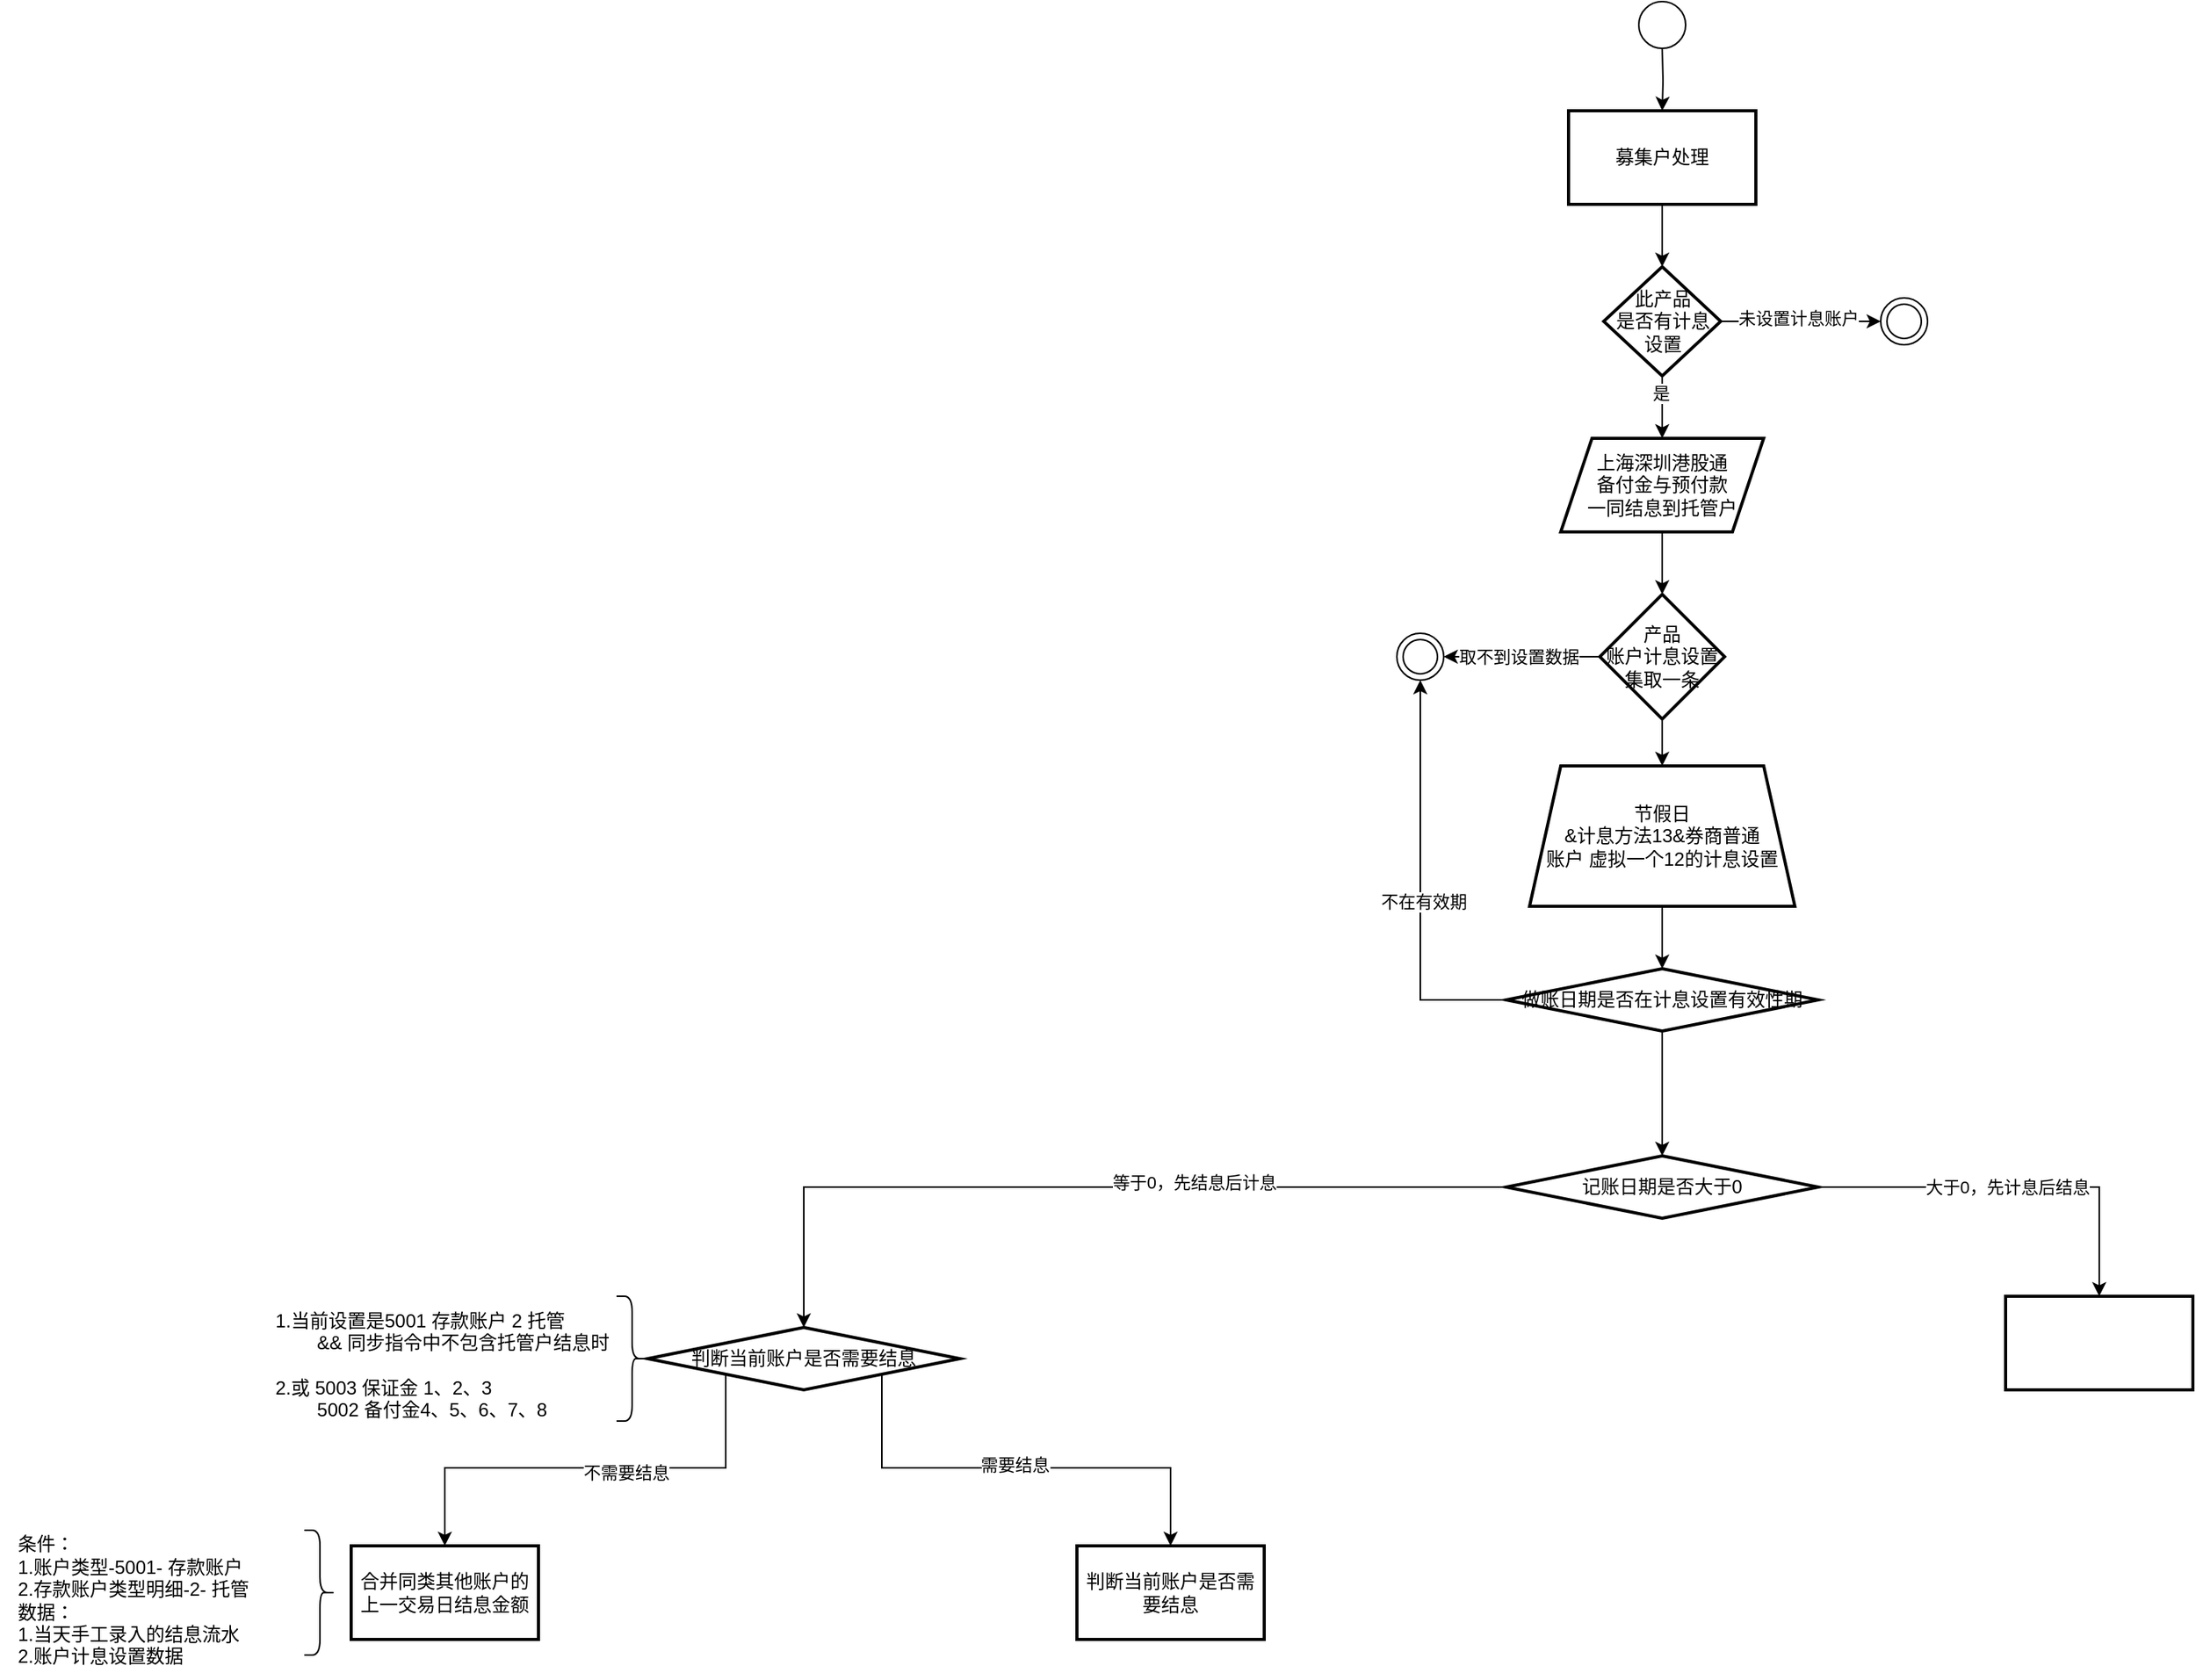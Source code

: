 <mxfile version="24.5.2" type="github">
  <diagram name="第 1 页" id="YKHXXlT_N5-KAXW08Aum">
    <mxGraphModel dx="3072" dy="863" grid="1" gridSize="10" guides="1" tooltips="1" connect="1" arrows="1" fold="1" page="1" pageScale="1" pageWidth="827" pageHeight="1169" math="0" shadow="0">
      <root>
        <mxCell id="0" />
        <mxCell id="1" parent="0" />
        <mxCell id="dFbrZ00dyLEqgvyohcg5-3" value="" style="edgeStyle=orthogonalEdgeStyle;rounded=0;orthogonalLoop=1;jettySize=auto;html=1;" parent="1" target="dFbrZ00dyLEqgvyohcg5-2" edge="1">
          <mxGeometry relative="1" as="geometry">
            <mxPoint x="180" y="400" as="sourcePoint" />
          </mxGeometry>
        </mxCell>
        <mxCell id="dFbrZ00dyLEqgvyohcg5-2" value="募集户处理" style="whiteSpace=wrap;html=1;strokeWidth=2;" parent="1" vertex="1">
          <mxGeometry x="120" y="440" width="120" height="60" as="geometry" />
        </mxCell>
        <mxCell id="dFbrZ00dyLEqgvyohcg5-19" value="" style="edgeStyle=orthogonalEdgeStyle;rounded=0;orthogonalLoop=1;jettySize=auto;html=1;" parent="1" source="dFbrZ00dyLEqgvyohcg5-8" target="dFbrZ00dyLEqgvyohcg5-18" edge="1">
          <mxGeometry relative="1" as="geometry" />
        </mxCell>
        <mxCell id="dFbrZ00dyLEqgvyohcg5-8" value="上海深圳港股通&lt;div&gt;备付金与预付款&lt;div&gt;一同结息到托管户&lt;/div&gt;&lt;/div&gt;" style="shape=parallelogram;perimeter=parallelogramPerimeter;whiteSpace=wrap;html=1;fixedSize=1;strokeWidth=2;" parent="1" vertex="1">
          <mxGeometry x="115" y="650" width="130" height="60" as="geometry" />
        </mxCell>
        <mxCell id="dFbrZ00dyLEqgvyohcg5-15" style="edgeStyle=orthogonalEdgeStyle;rounded=0;orthogonalLoop=1;jettySize=auto;html=1;exitX=0.5;exitY=1;exitDx=0;exitDy=0;exitPerimeter=0;entryX=0.5;entryY=0;entryDx=0;entryDy=0;" parent="1" source="dFbrZ00dyLEqgvyohcg5-11" target="dFbrZ00dyLEqgvyohcg5-8" edge="1">
          <mxGeometry relative="1" as="geometry" />
        </mxCell>
        <mxCell id="dFbrZ00dyLEqgvyohcg5-23" value="是" style="edgeLabel;html=1;align=center;verticalAlign=middle;resizable=0;points=[];" parent="dFbrZ00dyLEqgvyohcg5-15" vertex="1" connectable="0">
          <mxGeometry x="-0.45" y="-1" relative="1" as="geometry">
            <mxPoint as="offset" />
          </mxGeometry>
        </mxCell>
        <mxCell id="dFbrZ00dyLEqgvyohcg5-25" value="" style="edgeStyle=orthogonalEdgeStyle;rounded=0;orthogonalLoop=1;jettySize=auto;html=1;entryX=0;entryY=0.5;entryDx=0;entryDy=0;" parent="1" source="dFbrZ00dyLEqgvyohcg5-11" target="dFbrZ00dyLEqgvyohcg5-28" edge="1">
          <mxGeometry relative="1" as="geometry">
            <mxPoint x="335" y="575" as="targetPoint" />
          </mxGeometry>
        </mxCell>
        <mxCell id="dFbrZ00dyLEqgvyohcg5-29" value="未设置计息账户" style="edgeLabel;html=1;align=center;verticalAlign=middle;resizable=0;points=[];" parent="dFbrZ00dyLEqgvyohcg5-25" vertex="1" connectable="0">
          <mxGeometry x="-0.054" y="2" relative="1" as="geometry">
            <mxPoint x="1" as="offset" />
          </mxGeometry>
        </mxCell>
        <mxCell id="dFbrZ00dyLEqgvyohcg5-11" value="此产品&lt;div&gt;是否有计息&lt;div&gt;设置&lt;/div&gt;&lt;/div&gt;" style="strokeWidth=2;html=1;shape=mxgraph.flowchart.decision;whiteSpace=wrap;" parent="1" vertex="1">
          <mxGeometry x="142.5" y="540" width="75" height="70" as="geometry" />
        </mxCell>
        <mxCell id="dFbrZ00dyLEqgvyohcg5-12" style="edgeStyle=orthogonalEdgeStyle;rounded=0;orthogonalLoop=1;jettySize=auto;html=1;exitX=0.5;exitY=1;exitDx=0;exitDy=0;entryX=0.5;entryY=0;entryDx=0;entryDy=0;entryPerimeter=0;" parent="1" source="dFbrZ00dyLEqgvyohcg5-2" target="dFbrZ00dyLEqgvyohcg5-11" edge="1">
          <mxGeometry relative="1" as="geometry" />
        </mxCell>
        <mxCell id="dFbrZ00dyLEqgvyohcg5-21" value="" style="edgeStyle=orthogonalEdgeStyle;rounded=0;orthogonalLoop=1;jettySize=auto;html=1;entryX=1;entryY=0.5;entryDx=0;entryDy=0;" parent="1" source="dFbrZ00dyLEqgvyohcg5-18" target="dFbrZ00dyLEqgvyohcg5-30" edge="1">
          <mxGeometry relative="1" as="geometry">
            <mxPoint x="20" y="790" as="targetPoint" />
          </mxGeometry>
        </mxCell>
        <mxCell id="dFbrZ00dyLEqgvyohcg5-22" value="取不到设置数据" style="edgeLabel;html=1;align=center;verticalAlign=middle;resizable=0;points=[];" parent="dFbrZ00dyLEqgvyohcg5-21" vertex="1" connectable="0">
          <mxGeometry x="0.05" relative="1" as="geometry">
            <mxPoint as="offset" />
          </mxGeometry>
        </mxCell>
        <mxCell id="dFbrZ00dyLEqgvyohcg5-34" value="" style="edgeStyle=orthogonalEdgeStyle;rounded=0;orthogonalLoop=1;jettySize=auto;html=1;" parent="1" source="dFbrZ00dyLEqgvyohcg5-18" target="dFbrZ00dyLEqgvyohcg5-33" edge="1">
          <mxGeometry relative="1" as="geometry" />
        </mxCell>
        <mxCell id="dFbrZ00dyLEqgvyohcg5-18" value="&lt;div&gt;产品&lt;/div&gt;账户计息设置集取一条" style="rhombus;whiteSpace=wrap;html=1;strokeWidth=2;" parent="1" vertex="1">
          <mxGeometry x="140" y="750" width="80" height="80" as="geometry" />
        </mxCell>
        <mxCell id="dFbrZ00dyLEqgvyohcg5-27" value="" style="ellipse;whiteSpace=wrap;html=1;aspect=fixed;" parent="1" vertex="1">
          <mxGeometry x="165" y="370" width="30" height="30" as="geometry" />
        </mxCell>
        <mxCell id="dFbrZ00dyLEqgvyohcg5-28" value="" style="ellipse;shape=doubleEllipse;whiteSpace=wrap;html=1;aspect=fixed;" parent="1" vertex="1">
          <mxGeometry x="320" y="560" width="30" height="30" as="geometry" />
        </mxCell>
        <mxCell id="dFbrZ00dyLEqgvyohcg5-30" value="" style="ellipse;shape=doubleEllipse;whiteSpace=wrap;html=1;aspect=fixed;" parent="1" vertex="1">
          <mxGeometry x="10" y="775" width="30" height="30" as="geometry" />
        </mxCell>
        <mxCell id="dFbrZ00dyLEqgvyohcg5-36" value="" style="edgeStyle=orthogonalEdgeStyle;rounded=0;orthogonalLoop=1;jettySize=auto;html=1;" parent="1" source="dFbrZ00dyLEqgvyohcg5-33" target="dFbrZ00dyLEqgvyohcg5-35" edge="1">
          <mxGeometry relative="1" as="geometry" />
        </mxCell>
        <mxCell id="dFbrZ00dyLEqgvyohcg5-33" value="节假日&lt;div&gt;&amp;amp;计息方法13&amp;amp;券商普通&lt;div&gt;账户 虚拟一个12的计息设置&lt;/div&gt;&lt;/div&gt;" style="shape=trapezoid;perimeter=trapezoidPerimeter;whiteSpace=wrap;html=1;fixedSize=1;strokeWidth=2;" parent="1" vertex="1">
          <mxGeometry x="95" y="860" width="170" height="90" as="geometry" />
        </mxCell>
        <mxCell id="dFbrZ00dyLEqgvyohcg5-37" style="edgeStyle=orthogonalEdgeStyle;rounded=0;orthogonalLoop=1;jettySize=auto;html=1;exitX=0;exitY=0.5;exitDx=0;exitDy=0;entryX=0.5;entryY=1;entryDx=0;entryDy=0;" parent="1" source="dFbrZ00dyLEqgvyohcg5-35" target="dFbrZ00dyLEqgvyohcg5-30" edge="1">
          <mxGeometry relative="1" as="geometry" />
        </mxCell>
        <mxCell id="dFbrZ00dyLEqgvyohcg5-38" value="不在有效期" style="edgeLabel;html=1;align=center;verticalAlign=middle;resizable=0;points=[];" parent="dFbrZ00dyLEqgvyohcg5-37" vertex="1" connectable="0">
          <mxGeometry x="-0.092" y="-2" relative="1" as="geometry">
            <mxPoint as="offset" />
          </mxGeometry>
        </mxCell>
        <mxCell id="dFbrZ00dyLEqgvyohcg5-44" value="" style="edgeStyle=orthogonalEdgeStyle;rounded=0;orthogonalLoop=1;jettySize=auto;html=1;" parent="1" source="dFbrZ00dyLEqgvyohcg5-35" target="dFbrZ00dyLEqgvyohcg5-43" edge="1">
          <mxGeometry relative="1" as="geometry" />
        </mxCell>
        <mxCell id="dFbrZ00dyLEqgvyohcg5-35" value="做账日期是否在计息设置有效性期" style="rhombus;whiteSpace=wrap;html=1;strokeWidth=2;" parent="1" vertex="1">
          <mxGeometry x="80" y="990" width="200" height="40" as="geometry" />
        </mxCell>
        <mxCell id="dFbrZ00dyLEqgvyohcg5-46" value="" style="edgeStyle=orthogonalEdgeStyle;rounded=0;orthogonalLoop=1;jettySize=auto;html=1;entryX=0.5;entryY=0;entryDx=0;entryDy=0;" parent="1" source="dFbrZ00dyLEqgvyohcg5-43" target="epx687CUHxSDBbEXInvg-7" edge="1">
          <mxGeometry relative="1" as="geometry">
            <mxPoint x="-100" y="1160" as="targetPoint" />
          </mxGeometry>
        </mxCell>
        <mxCell id="dFbrZ00dyLEqgvyohcg5-47" value="等于0，先结息后计息" style="edgeLabel;html=1;align=center;verticalAlign=middle;resizable=0;points=[];" parent="dFbrZ00dyLEqgvyohcg5-46" vertex="1" connectable="0">
          <mxGeometry x="-0.257" y="-3" relative="1" as="geometry">
            <mxPoint as="offset" />
          </mxGeometry>
        </mxCell>
        <mxCell id="dFbrZ00dyLEqgvyohcg5-50" value="" style="edgeStyle=orthogonalEdgeStyle;rounded=0;orthogonalLoop=1;jettySize=auto;html=1;" parent="1" source="dFbrZ00dyLEqgvyohcg5-43" target="dFbrZ00dyLEqgvyohcg5-49" edge="1">
          <mxGeometry relative="1" as="geometry" />
        </mxCell>
        <mxCell id="dFbrZ00dyLEqgvyohcg5-51" value="大于0，先计息后结息" style="edgeLabel;html=1;align=center;verticalAlign=middle;resizable=0;points=[];" parent="dFbrZ00dyLEqgvyohcg5-50" vertex="1" connectable="0">
          <mxGeometry x="-0.033" relative="1" as="geometry">
            <mxPoint as="offset" />
          </mxGeometry>
        </mxCell>
        <mxCell id="dFbrZ00dyLEqgvyohcg5-43" value="记账日期是否大于0" style="rhombus;whiteSpace=wrap;html=1;strokeWidth=2;" parent="1" vertex="1">
          <mxGeometry x="80" y="1110" width="200" height="40" as="geometry" />
        </mxCell>
        <mxCell id="dFbrZ00dyLEqgvyohcg5-45" value="合并同类其他账户的上一交易日结息金额" style="whiteSpace=wrap;html=1;strokeWidth=2;" parent="1" vertex="1">
          <mxGeometry x="-660" y="1360" width="120" height="60" as="geometry" />
        </mxCell>
        <mxCell id="dFbrZ00dyLEqgvyohcg5-49" value="" style="rounded=1;whiteSpace=wrap;html=1;strokeWidth=2;arcSize=0;" parent="1" vertex="1">
          <mxGeometry x="400" y="1200" width="120" height="60" as="geometry" />
        </mxCell>
        <mxCell id="epx687CUHxSDBbEXInvg-14" style="edgeStyle=orthogonalEdgeStyle;rounded=0;orthogonalLoop=1;jettySize=auto;html=1;exitX=0;exitY=1;exitDx=0;exitDy=0;entryX=0.5;entryY=0;entryDx=0;entryDy=0;" edge="1" parent="1" source="epx687CUHxSDBbEXInvg-7" target="dFbrZ00dyLEqgvyohcg5-45">
          <mxGeometry relative="1" as="geometry">
            <mxPoint x="-410" y="1390" as="targetPoint" />
            <Array as="points">
              <mxPoint x="-420" y="1310" />
              <mxPoint x="-600" y="1310" />
            </Array>
          </mxGeometry>
        </mxCell>
        <mxCell id="epx687CUHxSDBbEXInvg-15" value="不需要结息" style="edgeLabel;html=1;align=center;verticalAlign=middle;resizable=0;points=[];" vertex="1" connectable="0" parent="epx687CUHxSDBbEXInvg-14">
          <mxGeometry x="-0.145" y="3" relative="1" as="geometry">
            <mxPoint as="offset" />
          </mxGeometry>
        </mxCell>
        <mxCell id="epx687CUHxSDBbEXInvg-16" style="edgeStyle=orthogonalEdgeStyle;rounded=0;orthogonalLoop=1;jettySize=auto;html=1;exitX=1;exitY=1;exitDx=0;exitDy=0;entryX=0.5;entryY=0;entryDx=0;entryDy=0;" edge="1" parent="1" source="epx687CUHxSDBbEXInvg-7" target="epx687CUHxSDBbEXInvg-17">
          <mxGeometry relative="1" as="geometry">
            <mxPoint x="-150" y="1320" as="targetPoint" />
            <Array as="points">
              <mxPoint x="-320" y="1310" />
              <mxPoint x="-135" y="1310" />
            </Array>
          </mxGeometry>
        </mxCell>
        <mxCell id="epx687CUHxSDBbEXInvg-18" value="需要结息" style="edgeLabel;html=1;align=center;verticalAlign=middle;resizable=0;points=[];" vertex="1" connectable="0" parent="epx687CUHxSDBbEXInvg-16">
          <mxGeometry x="-0.017" y="2" relative="1" as="geometry">
            <mxPoint as="offset" />
          </mxGeometry>
        </mxCell>
        <mxCell id="epx687CUHxSDBbEXInvg-7" value="判断当前账户是否需要结息" style="rhombus;whiteSpace=wrap;html=1;strokeWidth=2;" vertex="1" parent="1">
          <mxGeometry x="-470" y="1220" width="200" height="40" as="geometry" />
        </mxCell>
        <mxCell id="epx687CUHxSDBbEXInvg-11" value="" style="shape=curlyBracket;whiteSpace=wrap;html=1;rounded=1;flipH=1;labelPosition=right;verticalLabelPosition=middle;align=left;verticalAlign=middle;" vertex="1" parent="1">
          <mxGeometry x="-490" y="1200" width="20" height="80" as="geometry" />
        </mxCell>
        <mxCell id="epx687CUHxSDBbEXInvg-12" value="&lt;div style=&quot;text-align: left;&quot;&gt;1.当前设置是5001 存款账户 2 托管&lt;/div&gt;&lt;div style=&quot;text-align: left;&quot;&gt;&amp;nbsp;&lt;span style=&quot;white-space: pre;&quot;&gt;&#x9;&lt;/span&gt;&amp;amp;&amp;amp; 同步指令中不包含托管户结息时&lt;/div&gt;&lt;div style=&quot;text-align: left;&quot;&gt;&lt;br&gt;&lt;/div&gt;&lt;div style=&quot;text-align: left;&quot;&gt;2.或 5003 保证金 1、2、3&amp;nbsp;&amp;nbsp;&lt;/div&gt;&lt;div style=&quot;text-align: left;&quot;&gt;&lt;span style=&quot;white-space: pre;&quot;&gt;&#x9;&lt;/span&gt;5002 备付金4、5、6、7、8&lt;/div&gt;" style="text;html=1;align=center;verticalAlign=middle;resizable=0;points=[];autosize=1;strokeColor=none;fillColor=none;" vertex="1" parent="1">
          <mxGeometry x="-722" y="1199" width="240" height="90" as="geometry" />
        </mxCell>
        <mxCell id="epx687CUHxSDBbEXInvg-17" value="判断当前账户是否需要结息" style="whiteSpace=wrap;html=1;strokeWidth=2;" vertex="1" parent="1">
          <mxGeometry x="-195" y="1360" width="120" height="60" as="geometry" />
        </mxCell>
        <mxCell id="epx687CUHxSDBbEXInvg-20" value="&lt;div style=&quot;text-align: left;&quot;&gt;条件：&lt;br&gt;&lt;/div&gt;&lt;div style=&quot;text-align: left;&quot;&gt;1.账户类型-5001- 存款账户&lt;/div&gt;&lt;div style=&quot;text-align: left;&quot;&gt;2.&lt;span style=&quot;background-color: initial; text-align: center;&quot;&gt;存款账户类型明细-2- 托管&lt;/span&gt;&lt;br&gt;&lt;/div&gt;&lt;div style=&quot;text-align: left;&quot;&gt;&lt;span style=&quot;background-color: initial; text-align: center;&quot;&gt;数据：&lt;/span&gt;&lt;/div&gt;&lt;div style=&quot;text-align: left;&quot;&gt;&lt;span style=&quot;background-color: initial; text-align: center;&quot;&gt;1.当天手工录入的结息流水&lt;/span&gt;&lt;/div&gt;&lt;div style=&quot;text-align: left;&quot;&gt;&lt;span style=&quot;background-color: initial; text-align: center;&quot;&gt;2.账户计息设置数据&lt;/span&gt;&lt;/div&gt;" style="text;html=1;align=center;verticalAlign=middle;resizable=0;points=[];autosize=1;strokeColor=none;fillColor=none;" vertex="1" parent="1">
          <mxGeometry x="-885" y="1345" width="170" height="100" as="geometry" />
        </mxCell>
        <mxCell id="epx687CUHxSDBbEXInvg-21" value="" style="shape=curlyBracket;whiteSpace=wrap;html=1;rounded=1;flipH=1;labelPosition=right;verticalLabelPosition=middle;align=left;verticalAlign=middle;" vertex="1" parent="1">
          <mxGeometry x="-690" y="1350" width="20" height="80" as="geometry" />
        </mxCell>
      </root>
    </mxGraphModel>
  </diagram>
</mxfile>
